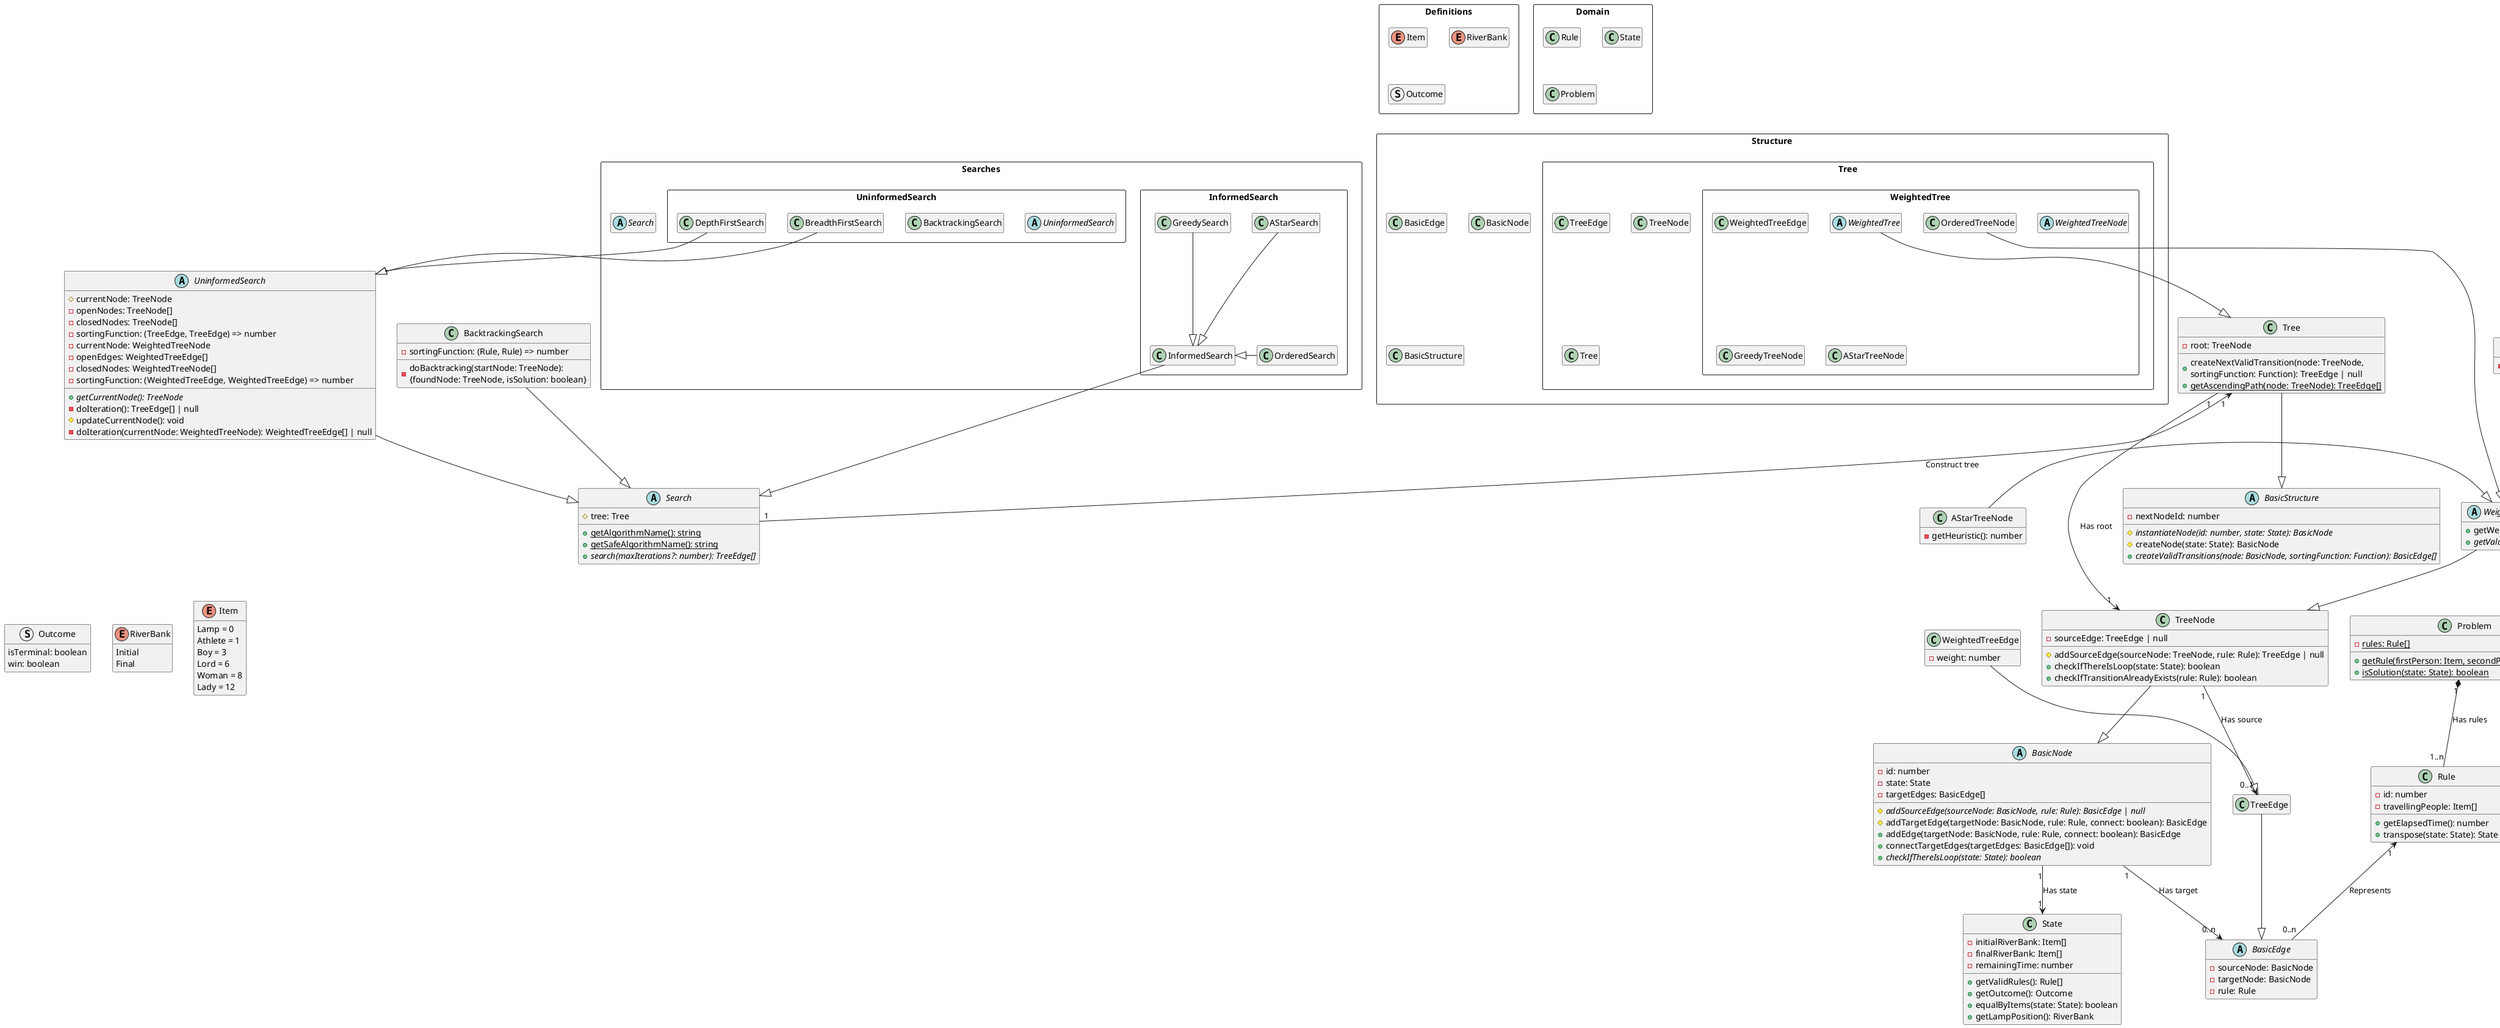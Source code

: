 @startuml

    ' Config
    hide empty members
    skinparam groupInheritance 2
    ' skinparam classAttributeIconSize 0
    ' left to right direction


    ' Pacotes

    package Definitions <<Rectangle>> {
        enum Item
        enum RiverBank
        struct Outcome
    }

    package Domain <<Rectangle>> {
        class Rule
        class State
        class Problem
    }

    package Structure <<Rectangle>> {
        class BasicEdge
        class BasicNode
        class BasicStructure

        package "Tree" as PK_Tree <<Rectangle>> {
            class TreeEdge
            class TreeNode
            class Tree

            package "WeightedTree" as PK_WeightedTree <<Rectangle>> {
                class WeightedTreeEdge
                abstract class WeightedTreeNode
                abstract class WeightedTree
                class OrderedTreeNode
                class GreedyTreeNode
                class AStarTreeNode
            }
        }
    }

    package Searches <<Rectangle>> {
        abstract class Search

        package "UninformedSearch" as PK_UninformedSearch <<Rectangle>> {
        abstract class UninformedSearch
            class BacktrackingSearch
            class BreadthFirstSearch
            class DepthFirstSearch
        }

        package "InformedSearch" as PK_InformedSearch <<Rectangle>> {
            class InformedSearch
            class OrderedSearch
            class GreedySearch
            class AStarSearch
        }
    }


    ' Definições

    enum Item {
        Lamp = 0
	    Athlete = 1
	    Boy = 3
	    Lord = 6
	    Woman = 8
	    Lady = 12
    }

    enum RiverBank {
        Initial
        Final
    }

    struct Outcome {
        isTerminal: boolean
        win: boolean
    }


    ' Classes

    class Rule {
        -id: number
        -travellingPeople: Item[]
        +getElapsedTime(): number
        +transpose(state: State): State
    }

    class State {
        -initialRiverBank: Item[]
        -finalRiverBank: Item[]
        -remainingTime: number
        +getValidRules(): Rule[]
        +getOutcome(): Outcome
        +equalByItems(state: State): boolean
        +getLampPosition(): RiverBank
    }

    class Problem {
        -{static}rules: Rule[]
        +{static}getRule(firstPerson: Item, secondPerson?: Item): Rule
        +{static}isSolution(state: State): boolean
    }

    abstract class BasicEdge {
        -sourceNode: BasicNode
        -targetNode: BasicNode
        -rule: Rule
    }

    abstract class BasicNode {
        -id: number
        -state: State
        -targetEdges: BasicEdge[]
        #{abstract}addSourceEdge(sourceNode: BasicNode, rule: Rule): BasicEdge | null
        #addTargetEdge(targetNode: BasicNode, rule: Rule, connect: boolean): BasicEdge
        +addEdge(targetNode: BasicNode, rule: Rule, connect: boolean): BasicEdge
        +connectTargetEdges(targetEdges: BasicEdge[]): void
        +{abstract}checkIfThereIsLoop(state: State): boolean
    }

    abstract class BasicStructure {
        -nextNodeId: number
        #{abstract}instantiateNode(id: number, state: State): BasicNode
        #createNode(state: State): BasicNode
        +{abstract}createValidTransitions(node: BasicNode, sortingFunction: Function): BasicEdge[]
    }

    class TreeEdge {}

    class TreeNode {
        -sourceEdge: TreeEdge | null
        #addSourceEdge(sourceNode: TreeNode, rule: Rule): TreeEdge | null
        +checkIfThereIsLoop(state: State): boolean
        +checkIfTransitionAlreadyExists(rule: Rule): boolean
    }

    class Tree {
        -root: TreeNode
        +createNextValidTransition(node: TreeNode, \nsortingFunction: Function): TreeEdge | null
        +{static}getAscendingPath(node: TreeNode): TreeEdge[]
    }

    class WeightedTreeEdge {
        -weight: number
    }

    abstract class WeightedTreeNode {
        +getWeight(): number
        {abstract}+getValue(): number
    }

    class GreedyTreeNode {
        -getHeuristic(): number
    }

    class AStarTreeNode {
        -getHeuristic(): number
    }

    abstract class Search {
        #tree: Tree
        +{static}getAlgorithmName(): string
        +{static}getSafeAlgorithmName(): string
        +{abstract}search(maxIterations?: number): TreeEdge[]
    }

    class BacktrackingSearch {
        {field}-sortingFunction: (Rule, Rule) => number
        -doBacktracking(startNode: TreeNode): \n{foundNode: TreeNode, isSolution: boolean}
    }

    abstract class UninformedSearch {
        #currentNode: TreeNode
        -openNodes: TreeNode[]
        -closedNodes: TreeNode[]
        {field}-sortingFunction: (TreeEdge, TreeEdge) => number
        {abstract}+getCurrentNode(): TreeNode
        -doIteration(): TreeEdge[] | null
    }

    abstract class UninformedSearch {
        -currentNode: WeightedTreeNode
        -openEdges: WeightedTreeEdge[]
        -closedNodes: WeightedTreeNode[]
        {field}-sortingFunction: (WeightedTreeEdge, WeightedTreeEdge) => number
        #updateCurrentNode(): void
        -doIteration(currentNode: WeightedTreeNode): WeightedTreeEdge[] | null
    }


    ' Relacionamentos

    Rule "1" <-- "0..n" BasicEdge : Represents
    Problem "1" *-- "1..n" Rule : Has rules
    BasicNode "1" --> "0..n" BasicEdge : Has target
    BasicNode "1" --> "1" State : Has state
    TreeNode "1" --> "0..1" TreeEdge : Has source
    Tree "1" --> "1" TreeNode : Has root
    Tree "1" <-- "1" Search : Construct tree
    TreeEdge --|> BasicEdge
    TreeNode --|> BasicNode
    Tree --|> BasicStructure
    BacktrackingSearch --|> Search
    UninformedSearch --|> Search
    InformedSearch --|> Search
    BreadthFirstSearch --|> UninformedSearch
    DepthFirstSearch --|> UninformedSearch
    OrderedSearch -l-|> InformedSearch
    GreedySearch -d-|> InformedSearch
    AStarSearch -do-|> InformedSearch
    WeightedTreeEdge --|> TreeEdge
    WeightedTreeNode --|> TreeNode
    WeightedTree --|> Tree
    OrderedTreeNode ---|> WeightedTreeNode
    GreedyTreeNode --|> WeightedTreeNode
    AStarTreeNode -|> WeightedTreeNode

    Item -[hidden]left- RiverBank
    RiverBank -[hidden]left- Outcome
    UninformedSearch --[hidden]down-> Item
    GreedySearch -[hidden]r- AStarSearch
    AStarSearch -[hidden]d- OrderedSearch
    WeightedTree -[hidden]d- WeightedTreeNode
    AStarTreeNode -[hidden]d- WeightedTreeEdge
    ' WeightedTreeNode -- WeightedTreeEdge
    ' OrderedTreeNode -- GreedyTreeNode
    ' GreedyTreeNode -- AStarTreeNode


@enduml